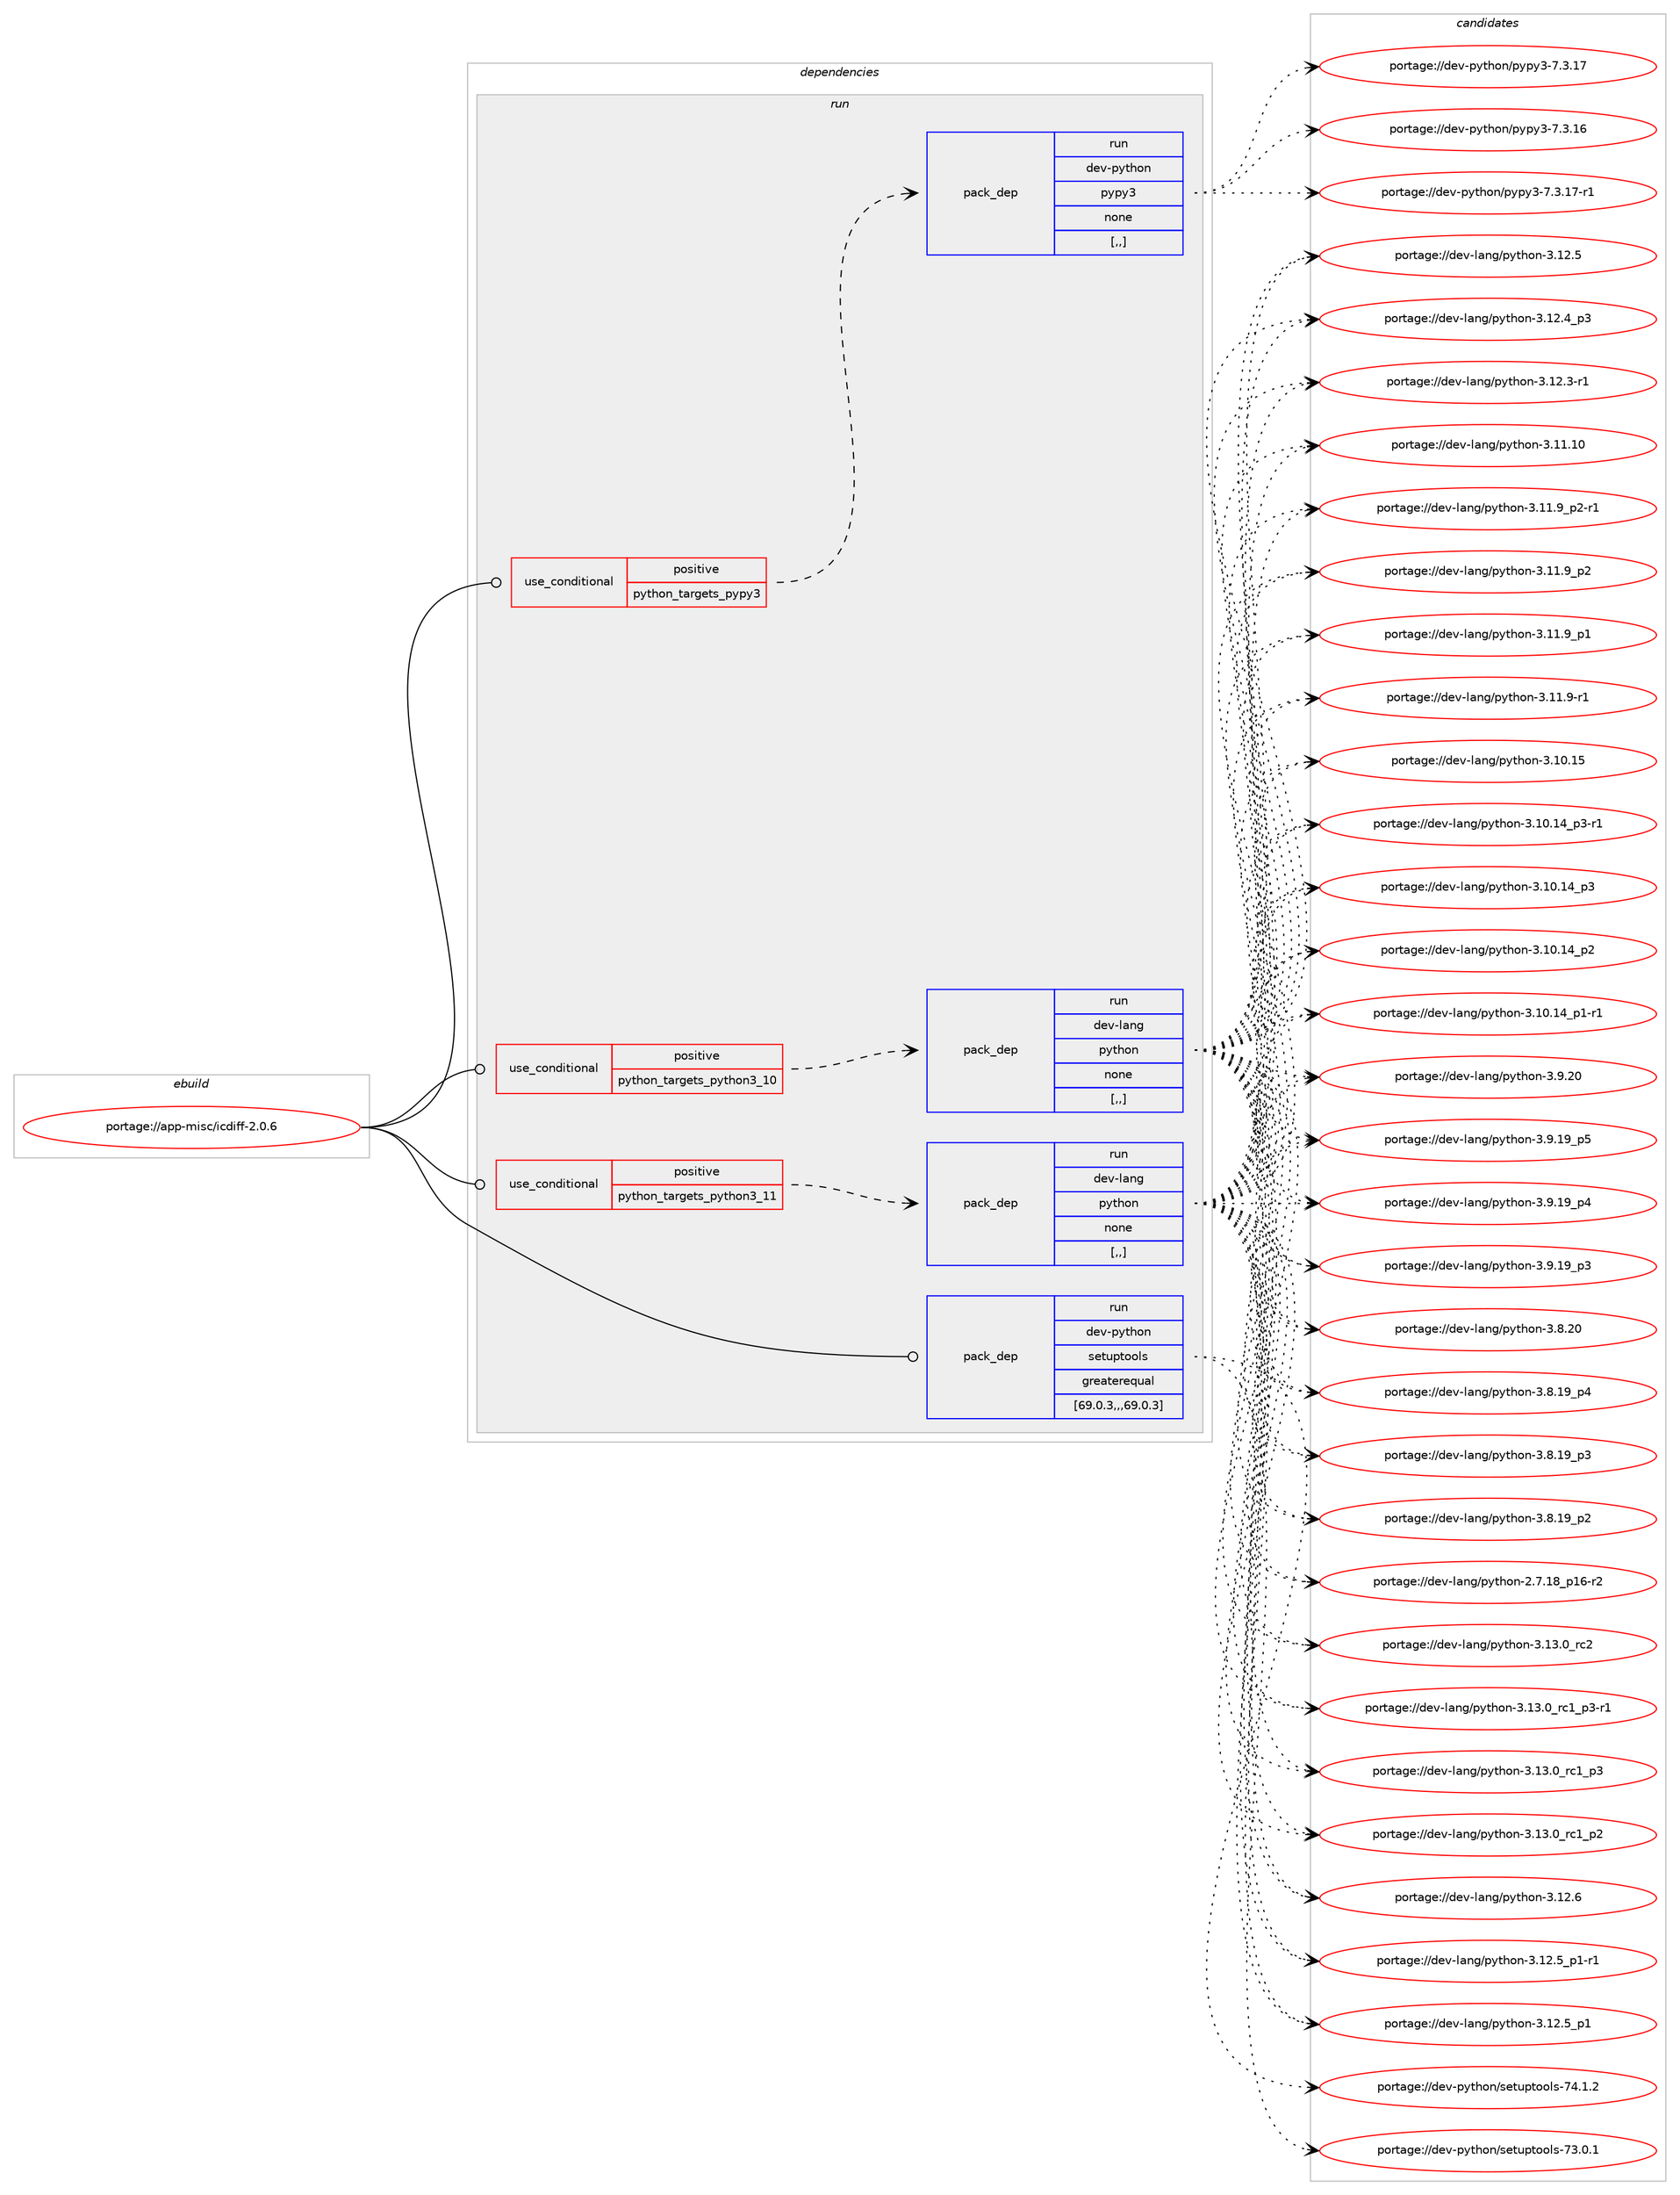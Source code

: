digraph prolog {

# *************
# Graph options
# *************

newrank=true;
concentrate=true;
compound=true;
graph [rankdir=LR,fontname=Helvetica,fontsize=10,ranksep=1.5];#, ranksep=2.5, nodesep=0.2];
edge  [arrowhead=vee];
node  [fontname=Helvetica,fontsize=10];

# **********
# The ebuild
# **********

subgraph cluster_leftcol {
color=gray;
label=<<i>ebuild</i>>;
id [label="portage://app-misc/icdiff-2.0.6", color=red, width=4, href="../app-misc/icdiff-2.0.6.svg"];
}

# ****************
# The dependencies
# ****************

subgraph cluster_midcol {
color=gray;
label=<<i>dependencies</i>>;
subgraph cluster_compile {
fillcolor="#eeeeee";
style=filled;
label=<<i>compile</i>>;
}
subgraph cluster_compileandrun {
fillcolor="#eeeeee";
style=filled;
label=<<i>compile and run</i>>;
}
subgraph cluster_run {
fillcolor="#eeeeee";
style=filled;
label=<<i>run</i>>;
subgraph cond141998 {
dependency535622 [label=<<TABLE BORDER="0" CELLBORDER="1" CELLSPACING="0" CELLPADDING="4"><TR><TD ROWSPAN="3" CELLPADDING="10">use_conditional</TD></TR><TR><TD>positive</TD></TR><TR><TD>python_targets_pypy3</TD></TR></TABLE>>, shape=none, color=red];
subgraph pack389631 {
dependency535623 [label=<<TABLE BORDER="0" CELLBORDER="1" CELLSPACING="0" CELLPADDING="4" WIDTH="220"><TR><TD ROWSPAN="6" CELLPADDING="30">pack_dep</TD></TR><TR><TD WIDTH="110">run</TD></TR><TR><TD>dev-python</TD></TR><TR><TD>pypy3</TD></TR><TR><TD>none</TD></TR><TR><TD>[,,]</TD></TR></TABLE>>, shape=none, color=blue];
}
dependency535622:e -> dependency535623:w [weight=20,style="dashed",arrowhead="vee"];
}
id:e -> dependency535622:w [weight=20,style="solid",arrowhead="odot"];
subgraph cond141999 {
dependency535624 [label=<<TABLE BORDER="0" CELLBORDER="1" CELLSPACING="0" CELLPADDING="4"><TR><TD ROWSPAN="3" CELLPADDING="10">use_conditional</TD></TR><TR><TD>positive</TD></TR><TR><TD>python_targets_python3_10</TD></TR></TABLE>>, shape=none, color=red];
subgraph pack389632 {
dependency535625 [label=<<TABLE BORDER="0" CELLBORDER="1" CELLSPACING="0" CELLPADDING="4" WIDTH="220"><TR><TD ROWSPAN="6" CELLPADDING="30">pack_dep</TD></TR><TR><TD WIDTH="110">run</TD></TR><TR><TD>dev-lang</TD></TR><TR><TD>python</TD></TR><TR><TD>none</TD></TR><TR><TD>[,,]</TD></TR></TABLE>>, shape=none, color=blue];
}
dependency535624:e -> dependency535625:w [weight=20,style="dashed",arrowhead="vee"];
}
id:e -> dependency535624:w [weight=20,style="solid",arrowhead="odot"];
subgraph cond142000 {
dependency535626 [label=<<TABLE BORDER="0" CELLBORDER="1" CELLSPACING="0" CELLPADDING="4"><TR><TD ROWSPAN="3" CELLPADDING="10">use_conditional</TD></TR><TR><TD>positive</TD></TR><TR><TD>python_targets_python3_11</TD></TR></TABLE>>, shape=none, color=red];
subgraph pack389633 {
dependency535627 [label=<<TABLE BORDER="0" CELLBORDER="1" CELLSPACING="0" CELLPADDING="4" WIDTH="220"><TR><TD ROWSPAN="6" CELLPADDING="30">pack_dep</TD></TR><TR><TD WIDTH="110">run</TD></TR><TR><TD>dev-lang</TD></TR><TR><TD>python</TD></TR><TR><TD>none</TD></TR><TR><TD>[,,]</TD></TR></TABLE>>, shape=none, color=blue];
}
dependency535626:e -> dependency535627:w [weight=20,style="dashed",arrowhead="vee"];
}
id:e -> dependency535626:w [weight=20,style="solid",arrowhead="odot"];
subgraph pack389634 {
dependency535628 [label=<<TABLE BORDER="0" CELLBORDER="1" CELLSPACING="0" CELLPADDING="4" WIDTH="220"><TR><TD ROWSPAN="6" CELLPADDING="30">pack_dep</TD></TR><TR><TD WIDTH="110">run</TD></TR><TR><TD>dev-python</TD></TR><TR><TD>setuptools</TD></TR><TR><TD>greaterequal</TD></TR><TR><TD>[69.0.3,,,69.0.3]</TD></TR></TABLE>>, shape=none, color=blue];
}
id:e -> dependency535628:w [weight=20,style="solid",arrowhead="odot"];
}
}

# **************
# The candidates
# **************

subgraph cluster_choices {
rank=same;
color=gray;
label=<<i>candidates</i>>;

subgraph choice389631 {
color=black;
nodesep=1;
choice100101118451121211161041111104711212111212151455546514649554511449 [label="portage://dev-python/pypy3-7.3.17-r1", color=red, width=4,href="../dev-python/pypy3-7.3.17-r1.svg"];
choice10010111845112121116104111110471121211121215145554651464955 [label="portage://dev-python/pypy3-7.3.17", color=red, width=4,href="../dev-python/pypy3-7.3.17.svg"];
choice10010111845112121116104111110471121211121215145554651464954 [label="portage://dev-python/pypy3-7.3.16", color=red, width=4,href="../dev-python/pypy3-7.3.16.svg"];
dependency535623:e -> choice100101118451121211161041111104711212111212151455546514649554511449:w [style=dotted,weight="100"];
dependency535623:e -> choice10010111845112121116104111110471121211121215145554651464955:w [style=dotted,weight="100"];
dependency535623:e -> choice10010111845112121116104111110471121211121215145554651464954:w [style=dotted,weight="100"];
}
subgraph choice389632 {
color=black;
nodesep=1;
choice10010111845108971101034711212111610411111045514649514648951149950 [label="portage://dev-lang/python-3.13.0_rc2", color=red, width=4,href="../dev-lang/python-3.13.0_rc2.svg"];
choice1001011184510897110103471121211161041111104551464951464895114994995112514511449 [label="portage://dev-lang/python-3.13.0_rc1_p3-r1", color=red, width=4,href="../dev-lang/python-3.13.0_rc1_p3-r1.svg"];
choice100101118451089711010347112121116104111110455146495146489511499499511251 [label="portage://dev-lang/python-3.13.0_rc1_p3", color=red, width=4,href="../dev-lang/python-3.13.0_rc1_p3.svg"];
choice100101118451089711010347112121116104111110455146495146489511499499511250 [label="portage://dev-lang/python-3.13.0_rc1_p2", color=red, width=4,href="../dev-lang/python-3.13.0_rc1_p2.svg"];
choice10010111845108971101034711212111610411111045514649504654 [label="portage://dev-lang/python-3.12.6", color=red, width=4,href="../dev-lang/python-3.12.6.svg"];
choice1001011184510897110103471121211161041111104551464950465395112494511449 [label="portage://dev-lang/python-3.12.5_p1-r1", color=red, width=4,href="../dev-lang/python-3.12.5_p1-r1.svg"];
choice100101118451089711010347112121116104111110455146495046539511249 [label="portage://dev-lang/python-3.12.5_p1", color=red, width=4,href="../dev-lang/python-3.12.5_p1.svg"];
choice10010111845108971101034711212111610411111045514649504653 [label="portage://dev-lang/python-3.12.5", color=red, width=4,href="../dev-lang/python-3.12.5.svg"];
choice100101118451089711010347112121116104111110455146495046529511251 [label="portage://dev-lang/python-3.12.4_p3", color=red, width=4,href="../dev-lang/python-3.12.4_p3.svg"];
choice100101118451089711010347112121116104111110455146495046514511449 [label="portage://dev-lang/python-3.12.3-r1", color=red, width=4,href="../dev-lang/python-3.12.3-r1.svg"];
choice1001011184510897110103471121211161041111104551464949464948 [label="portage://dev-lang/python-3.11.10", color=red, width=4,href="../dev-lang/python-3.11.10.svg"];
choice1001011184510897110103471121211161041111104551464949465795112504511449 [label="portage://dev-lang/python-3.11.9_p2-r1", color=red, width=4,href="../dev-lang/python-3.11.9_p2-r1.svg"];
choice100101118451089711010347112121116104111110455146494946579511250 [label="portage://dev-lang/python-3.11.9_p2", color=red, width=4,href="../dev-lang/python-3.11.9_p2.svg"];
choice100101118451089711010347112121116104111110455146494946579511249 [label="portage://dev-lang/python-3.11.9_p1", color=red, width=4,href="../dev-lang/python-3.11.9_p1.svg"];
choice100101118451089711010347112121116104111110455146494946574511449 [label="portage://dev-lang/python-3.11.9-r1", color=red, width=4,href="../dev-lang/python-3.11.9-r1.svg"];
choice1001011184510897110103471121211161041111104551464948464953 [label="portage://dev-lang/python-3.10.15", color=red, width=4,href="../dev-lang/python-3.10.15.svg"];
choice100101118451089711010347112121116104111110455146494846495295112514511449 [label="portage://dev-lang/python-3.10.14_p3-r1", color=red, width=4,href="../dev-lang/python-3.10.14_p3-r1.svg"];
choice10010111845108971101034711212111610411111045514649484649529511251 [label="portage://dev-lang/python-3.10.14_p3", color=red, width=4,href="../dev-lang/python-3.10.14_p3.svg"];
choice10010111845108971101034711212111610411111045514649484649529511250 [label="portage://dev-lang/python-3.10.14_p2", color=red, width=4,href="../dev-lang/python-3.10.14_p2.svg"];
choice100101118451089711010347112121116104111110455146494846495295112494511449 [label="portage://dev-lang/python-3.10.14_p1-r1", color=red, width=4,href="../dev-lang/python-3.10.14_p1-r1.svg"];
choice10010111845108971101034711212111610411111045514657465048 [label="portage://dev-lang/python-3.9.20", color=red, width=4,href="../dev-lang/python-3.9.20.svg"];
choice100101118451089711010347112121116104111110455146574649579511253 [label="portage://dev-lang/python-3.9.19_p5", color=red, width=4,href="../dev-lang/python-3.9.19_p5.svg"];
choice100101118451089711010347112121116104111110455146574649579511252 [label="portage://dev-lang/python-3.9.19_p4", color=red, width=4,href="../dev-lang/python-3.9.19_p4.svg"];
choice100101118451089711010347112121116104111110455146574649579511251 [label="portage://dev-lang/python-3.9.19_p3", color=red, width=4,href="../dev-lang/python-3.9.19_p3.svg"];
choice10010111845108971101034711212111610411111045514656465048 [label="portage://dev-lang/python-3.8.20", color=red, width=4,href="../dev-lang/python-3.8.20.svg"];
choice100101118451089711010347112121116104111110455146564649579511252 [label="portage://dev-lang/python-3.8.19_p4", color=red, width=4,href="../dev-lang/python-3.8.19_p4.svg"];
choice100101118451089711010347112121116104111110455146564649579511251 [label="portage://dev-lang/python-3.8.19_p3", color=red, width=4,href="../dev-lang/python-3.8.19_p3.svg"];
choice100101118451089711010347112121116104111110455146564649579511250 [label="portage://dev-lang/python-3.8.19_p2", color=red, width=4,href="../dev-lang/python-3.8.19_p2.svg"];
choice100101118451089711010347112121116104111110455046554649569511249544511450 [label="portage://dev-lang/python-2.7.18_p16-r2", color=red, width=4,href="../dev-lang/python-2.7.18_p16-r2.svg"];
dependency535625:e -> choice10010111845108971101034711212111610411111045514649514648951149950:w [style=dotted,weight="100"];
dependency535625:e -> choice1001011184510897110103471121211161041111104551464951464895114994995112514511449:w [style=dotted,weight="100"];
dependency535625:e -> choice100101118451089711010347112121116104111110455146495146489511499499511251:w [style=dotted,weight="100"];
dependency535625:e -> choice100101118451089711010347112121116104111110455146495146489511499499511250:w [style=dotted,weight="100"];
dependency535625:e -> choice10010111845108971101034711212111610411111045514649504654:w [style=dotted,weight="100"];
dependency535625:e -> choice1001011184510897110103471121211161041111104551464950465395112494511449:w [style=dotted,weight="100"];
dependency535625:e -> choice100101118451089711010347112121116104111110455146495046539511249:w [style=dotted,weight="100"];
dependency535625:e -> choice10010111845108971101034711212111610411111045514649504653:w [style=dotted,weight="100"];
dependency535625:e -> choice100101118451089711010347112121116104111110455146495046529511251:w [style=dotted,weight="100"];
dependency535625:e -> choice100101118451089711010347112121116104111110455146495046514511449:w [style=dotted,weight="100"];
dependency535625:e -> choice1001011184510897110103471121211161041111104551464949464948:w [style=dotted,weight="100"];
dependency535625:e -> choice1001011184510897110103471121211161041111104551464949465795112504511449:w [style=dotted,weight="100"];
dependency535625:e -> choice100101118451089711010347112121116104111110455146494946579511250:w [style=dotted,weight="100"];
dependency535625:e -> choice100101118451089711010347112121116104111110455146494946579511249:w [style=dotted,weight="100"];
dependency535625:e -> choice100101118451089711010347112121116104111110455146494946574511449:w [style=dotted,weight="100"];
dependency535625:e -> choice1001011184510897110103471121211161041111104551464948464953:w [style=dotted,weight="100"];
dependency535625:e -> choice100101118451089711010347112121116104111110455146494846495295112514511449:w [style=dotted,weight="100"];
dependency535625:e -> choice10010111845108971101034711212111610411111045514649484649529511251:w [style=dotted,weight="100"];
dependency535625:e -> choice10010111845108971101034711212111610411111045514649484649529511250:w [style=dotted,weight="100"];
dependency535625:e -> choice100101118451089711010347112121116104111110455146494846495295112494511449:w [style=dotted,weight="100"];
dependency535625:e -> choice10010111845108971101034711212111610411111045514657465048:w [style=dotted,weight="100"];
dependency535625:e -> choice100101118451089711010347112121116104111110455146574649579511253:w [style=dotted,weight="100"];
dependency535625:e -> choice100101118451089711010347112121116104111110455146574649579511252:w [style=dotted,weight="100"];
dependency535625:e -> choice100101118451089711010347112121116104111110455146574649579511251:w [style=dotted,weight="100"];
dependency535625:e -> choice10010111845108971101034711212111610411111045514656465048:w [style=dotted,weight="100"];
dependency535625:e -> choice100101118451089711010347112121116104111110455146564649579511252:w [style=dotted,weight="100"];
dependency535625:e -> choice100101118451089711010347112121116104111110455146564649579511251:w [style=dotted,weight="100"];
dependency535625:e -> choice100101118451089711010347112121116104111110455146564649579511250:w [style=dotted,weight="100"];
dependency535625:e -> choice100101118451089711010347112121116104111110455046554649569511249544511450:w [style=dotted,weight="100"];
}
subgraph choice389633 {
color=black;
nodesep=1;
choice10010111845108971101034711212111610411111045514649514648951149950 [label="portage://dev-lang/python-3.13.0_rc2", color=red, width=4,href="../dev-lang/python-3.13.0_rc2.svg"];
choice1001011184510897110103471121211161041111104551464951464895114994995112514511449 [label="portage://dev-lang/python-3.13.0_rc1_p3-r1", color=red, width=4,href="../dev-lang/python-3.13.0_rc1_p3-r1.svg"];
choice100101118451089711010347112121116104111110455146495146489511499499511251 [label="portage://dev-lang/python-3.13.0_rc1_p3", color=red, width=4,href="../dev-lang/python-3.13.0_rc1_p3.svg"];
choice100101118451089711010347112121116104111110455146495146489511499499511250 [label="portage://dev-lang/python-3.13.0_rc1_p2", color=red, width=4,href="../dev-lang/python-3.13.0_rc1_p2.svg"];
choice10010111845108971101034711212111610411111045514649504654 [label="portage://dev-lang/python-3.12.6", color=red, width=4,href="../dev-lang/python-3.12.6.svg"];
choice1001011184510897110103471121211161041111104551464950465395112494511449 [label="portage://dev-lang/python-3.12.5_p1-r1", color=red, width=4,href="../dev-lang/python-3.12.5_p1-r1.svg"];
choice100101118451089711010347112121116104111110455146495046539511249 [label="portage://dev-lang/python-3.12.5_p1", color=red, width=4,href="../dev-lang/python-3.12.5_p1.svg"];
choice10010111845108971101034711212111610411111045514649504653 [label="portage://dev-lang/python-3.12.5", color=red, width=4,href="../dev-lang/python-3.12.5.svg"];
choice100101118451089711010347112121116104111110455146495046529511251 [label="portage://dev-lang/python-3.12.4_p3", color=red, width=4,href="../dev-lang/python-3.12.4_p3.svg"];
choice100101118451089711010347112121116104111110455146495046514511449 [label="portage://dev-lang/python-3.12.3-r1", color=red, width=4,href="../dev-lang/python-3.12.3-r1.svg"];
choice1001011184510897110103471121211161041111104551464949464948 [label="portage://dev-lang/python-3.11.10", color=red, width=4,href="../dev-lang/python-3.11.10.svg"];
choice1001011184510897110103471121211161041111104551464949465795112504511449 [label="portage://dev-lang/python-3.11.9_p2-r1", color=red, width=4,href="../dev-lang/python-3.11.9_p2-r1.svg"];
choice100101118451089711010347112121116104111110455146494946579511250 [label="portage://dev-lang/python-3.11.9_p2", color=red, width=4,href="../dev-lang/python-3.11.9_p2.svg"];
choice100101118451089711010347112121116104111110455146494946579511249 [label="portage://dev-lang/python-3.11.9_p1", color=red, width=4,href="../dev-lang/python-3.11.9_p1.svg"];
choice100101118451089711010347112121116104111110455146494946574511449 [label="portage://dev-lang/python-3.11.9-r1", color=red, width=4,href="../dev-lang/python-3.11.9-r1.svg"];
choice1001011184510897110103471121211161041111104551464948464953 [label="portage://dev-lang/python-3.10.15", color=red, width=4,href="../dev-lang/python-3.10.15.svg"];
choice100101118451089711010347112121116104111110455146494846495295112514511449 [label="portage://dev-lang/python-3.10.14_p3-r1", color=red, width=4,href="../dev-lang/python-3.10.14_p3-r1.svg"];
choice10010111845108971101034711212111610411111045514649484649529511251 [label="portage://dev-lang/python-3.10.14_p3", color=red, width=4,href="../dev-lang/python-3.10.14_p3.svg"];
choice10010111845108971101034711212111610411111045514649484649529511250 [label="portage://dev-lang/python-3.10.14_p2", color=red, width=4,href="../dev-lang/python-3.10.14_p2.svg"];
choice100101118451089711010347112121116104111110455146494846495295112494511449 [label="portage://dev-lang/python-3.10.14_p1-r1", color=red, width=4,href="../dev-lang/python-3.10.14_p1-r1.svg"];
choice10010111845108971101034711212111610411111045514657465048 [label="portage://dev-lang/python-3.9.20", color=red, width=4,href="../dev-lang/python-3.9.20.svg"];
choice100101118451089711010347112121116104111110455146574649579511253 [label="portage://dev-lang/python-3.9.19_p5", color=red, width=4,href="../dev-lang/python-3.9.19_p5.svg"];
choice100101118451089711010347112121116104111110455146574649579511252 [label="portage://dev-lang/python-3.9.19_p4", color=red, width=4,href="../dev-lang/python-3.9.19_p4.svg"];
choice100101118451089711010347112121116104111110455146574649579511251 [label="portage://dev-lang/python-3.9.19_p3", color=red, width=4,href="../dev-lang/python-3.9.19_p3.svg"];
choice10010111845108971101034711212111610411111045514656465048 [label="portage://dev-lang/python-3.8.20", color=red, width=4,href="../dev-lang/python-3.8.20.svg"];
choice100101118451089711010347112121116104111110455146564649579511252 [label="portage://dev-lang/python-3.8.19_p4", color=red, width=4,href="../dev-lang/python-3.8.19_p4.svg"];
choice100101118451089711010347112121116104111110455146564649579511251 [label="portage://dev-lang/python-3.8.19_p3", color=red, width=4,href="../dev-lang/python-3.8.19_p3.svg"];
choice100101118451089711010347112121116104111110455146564649579511250 [label="portage://dev-lang/python-3.8.19_p2", color=red, width=4,href="../dev-lang/python-3.8.19_p2.svg"];
choice100101118451089711010347112121116104111110455046554649569511249544511450 [label="portage://dev-lang/python-2.7.18_p16-r2", color=red, width=4,href="../dev-lang/python-2.7.18_p16-r2.svg"];
dependency535627:e -> choice10010111845108971101034711212111610411111045514649514648951149950:w [style=dotted,weight="100"];
dependency535627:e -> choice1001011184510897110103471121211161041111104551464951464895114994995112514511449:w [style=dotted,weight="100"];
dependency535627:e -> choice100101118451089711010347112121116104111110455146495146489511499499511251:w [style=dotted,weight="100"];
dependency535627:e -> choice100101118451089711010347112121116104111110455146495146489511499499511250:w [style=dotted,weight="100"];
dependency535627:e -> choice10010111845108971101034711212111610411111045514649504654:w [style=dotted,weight="100"];
dependency535627:e -> choice1001011184510897110103471121211161041111104551464950465395112494511449:w [style=dotted,weight="100"];
dependency535627:e -> choice100101118451089711010347112121116104111110455146495046539511249:w [style=dotted,weight="100"];
dependency535627:e -> choice10010111845108971101034711212111610411111045514649504653:w [style=dotted,weight="100"];
dependency535627:e -> choice100101118451089711010347112121116104111110455146495046529511251:w [style=dotted,weight="100"];
dependency535627:e -> choice100101118451089711010347112121116104111110455146495046514511449:w [style=dotted,weight="100"];
dependency535627:e -> choice1001011184510897110103471121211161041111104551464949464948:w [style=dotted,weight="100"];
dependency535627:e -> choice1001011184510897110103471121211161041111104551464949465795112504511449:w [style=dotted,weight="100"];
dependency535627:e -> choice100101118451089711010347112121116104111110455146494946579511250:w [style=dotted,weight="100"];
dependency535627:e -> choice100101118451089711010347112121116104111110455146494946579511249:w [style=dotted,weight="100"];
dependency535627:e -> choice100101118451089711010347112121116104111110455146494946574511449:w [style=dotted,weight="100"];
dependency535627:e -> choice1001011184510897110103471121211161041111104551464948464953:w [style=dotted,weight="100"];
dependency535627:e -> choice100101118451089711010347112121116104111110455146494846495295112514511449:w [style=dotted,weight="100"];
dependency535627:e -> choice10010111845108971101034711212111610411111045514649484649529511251:w [style=dotted,weight="100"];
dependency535627:e -> choice10010111845108971101034711212111610411111045514649484649529511250:w [style=dotted,weight="100"];
dependency535627:e -> choice100101118451089711010347112121116104111110455146494846495295112494511449:w [style=dotted,weight="100"];
dependency535627:e -> choice10010111845108971101034711212111610411111045514657465048:w [style=dotted,weight="100"];
dependency535627:e -> choice100101118451089711010347112121116104111110455146574649579511253:w [style=dotted,weight="100"];
dependency535627:e -> choice100101118451089711010347112121116104111110455146574649579511252:w [style=dotted,weight="100"];
dependency535627:e -> choice100101118451089711010347112121116104111110455146574649579511251:w [style=dotted,weight="100"];
dependency535627:e -> choice10010111845108971101034711212111610411111045514656465048:w [style=dotted,weight="100"];
dependency535627:e -> choice100101118451089711010347112121116104111110455146564649579511252:w [style=dotted,weight="100"];
dependency535627:e -> choice100101118451089711010347112121116104111110455146564649579511251:w [style=dotted,weight="100"];
dependency535627:e -> choice100101118451089711010347112121116104111110455146564649579511250:w [style=dotted,weight="100"];
dependency535627:e -> choice100101118451089711010347112121116104111110455046554649569511249544511450:w [style=dotted,weight="100"];
}
subgraph choice389634 {
color=black;
nodesep=1;
choice100101118451121211161041111104711510111611711211611111110811545555246494650 [label="portage://dev-python/setuptools-74.1.2", color=red, width=4,href="../dev-python/setuptools-74.1.2.svg"];
choice100101118451121211161041111104711510111611711211611111110811545555146484649 [label="portage://dev-python/setuptools-73.0.1", color=red, width=4,href="../dev-python/setuptools-73.0.1.svg"];
dependency535628:e -> choice100101118451121211161041111104711510111611711211611111110811545555246494650:w [style=dotted,weight="100"];
dependency535628:e -> choice100101118451121211161041111104711510111611711211611111110811545555146484649:w [style=dotted,weight="100"];
}
}

}

